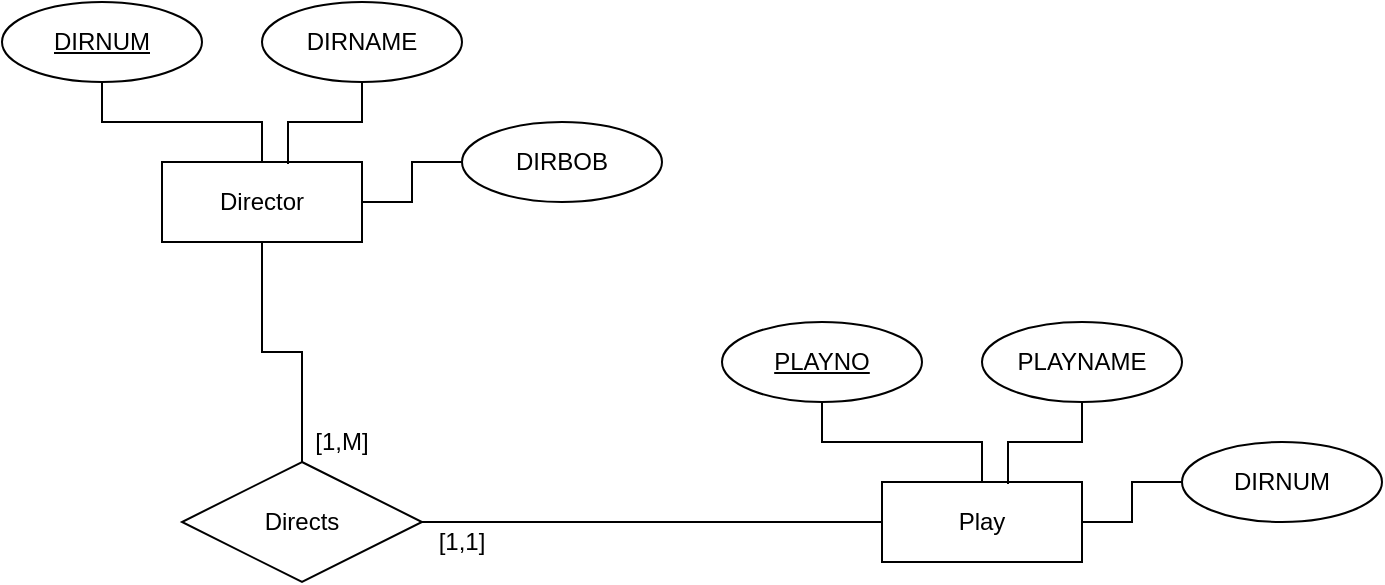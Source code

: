 <mxfile version="14.4.2" type="github">
  <diagram id="4LhmkvDG1Y-rJ-ftEP_h" name="Page-1">
    <mxGraphModel dx="1422" dy="762" grid="1" gridSize="10" guides="1" tooltips="1" connect="1" arrows="1" fold="1" page="1" pageScale="1" pageWidth="850" pageHeight="1100" math="0" shadow="0">
      <root>
        <mxCell id="0" />
        <mxCell id="1" parent="0" />
        <mxCell id="DdXwnSEyYQ42FIH6IjHl-29" style="edgeStyle=orthogonalEdgeStyle;rounded=0;orthogonalLoop=1;jettySize=auto;html=1;exitX=0.5;exitY=1;exitDx=0;exitDy=0;entryX=0.5;entryY=0;entryDx=0;entryDy=0;endArrow=none;endFill=0;" edge="1" parent="1" source="DdXwnSEyYQ42FIH6IjHl-14" target="DdXwnSEyYQ42FIH6IjHl-28">
          <mxGeometry relative="1" as="geometry" />
        </mxCell>
        <mxCell id="DdXwnSEyYQ42FIH6IjHl-14" value="Director" style="whiteSpace=wrap;html=1;align=center;" vertex="1" parent="1">
          <mxGeometry x="130" y="140" width="100" height="40" as="geometry" />
        </mxCell>
        <mxCell id="DdXwnSEyYQ42FIH6IjHl-18" style="edgeStyle=orthogonalEdgeStyle;rounded=0;orthogonalLoop=1;jettySize=auto;html=1;exitX=0.5;exitY=1;exitDx=0;exitDy=0;entryX=0.5;entryY=0;entryDx=0;entryDy=0;endArrow=none;endFill=0;" edge="1" parent="1" source="DdXwnSEyYQ42FIH6IjHl-15" target="DdXwnSEyYQ42FIH6IjHl-14">
          <mxGeometry relative="1" as="geometry" />
        </mxCell>
        <mxCell id="DdXwnSEyYQ42FIH6IjHl-15" value="DIRNUM" style="ellipse;whiteSpace=wrap;html=1;align=center;fontStyle=4;" vertex="1" parent="1">
          <mxGeometry x="50" y="60" width="100" height="40" as="geometry" />
        </mxCell>
        <mxCell id="DdXwnSEyYQ42FIH6IjHl-19" style="edgeStyle=orthogonalEdgeStyle;rounded=0;orthogonalLoop=1;jettySize=auto;html=1;exitX=0.5;exitY=1;exitDx=0;exitDy=0;entryX=0.63;entryY=0.025;entryDx=0;entryDy=0;entryPerimeter=0;endArrow=none;endFill=0;" edge="1" parent="1" source="DdXwnSEyYQ42FIH6IjHl-16" target="DdXwnSEyYQ42FIH6IjHl-14">
          <mxGeometry relative="1" as="geometry" />
        </mxCell>
        <mxCell id="DdXwnSEyYQ42FIH6IjHl-16" value="DIRNAME" style="ellipse;whiteSpace=wrap;html=1;align=center;" vertex="1" parent="1">
          <mxGeometry x="180" y="60" width="100" height="40" as="geometry" />
        </mxCell>
        <mxCell id="DdXwnSEyYQ42FIH6IjHl-20" style="edgeStyle=orthogonalEdgeStyle;rounded=0;orthogonalLoop=1;jettySize=auto;html=1;exitX=0;exitY=0.5;exitDx=0;exitDy=0;entryX=1;entryY=0.5;entryDx=0;entryDy=0;endArrow=none;endFill=0;" edge="1" parent="1" source="DdXwnSEyYQ42FIH6IjHl-17" target="DdXwnSEyYQ42FIH6IjHl-14">
          <mxGeometry relative="1" as="geometry" />
        </mxCell>
        <mxCell id="DdXwnSEyYQ42FIH6IjHl-17" value="DIRBOB" style="ellipse;whiteSpace=wrap;html=1;align=center;" vertex="1" parent="1">
          <mxGeometry x="280" y="120" width="100" height="40" as="geometry" />
        </mxCell>
        <mxCell id="DdXwnSEyYQ42FIH6IjHl-21" value="Play" style="whiteSpace=wrap;html=1;align=center;" vertex="1" parent="1">
          <mxGeometry x="490" y="300" width="100" height="40" as="geometry" />
        </mxCell>
        <mxCell id="DdXwnSEyYQ42FIH6IjHl-22" style="edgeStyle=orthogonalEdgeStyle;rounded=0;orthogonalLoop=1;jettySize=auto;html=1;exitX=0.5;exitY=1;exitDx=0;exitDy=0;entryX=0.5;entryY=0;entryDx=0;entryDy=0;endArrow=none;endFill=0;" edge="1" parent="1" source="DdXwnSEyYQ42FIH6IjHl-23" target="DdXwnSEyYQ42FIH6IjHl-21">
          <mxGeometry relative="1" as="geometry" />
        </mxCell>
        <mxCell id="DdXwnSEyYQ42FIH6IjHl-23" value="PLAYNO" style="ellipse;whiteSpace=wrap;html=1;align=center;fontStyle=4;" vertex="1" parent="1">
          <mxGeometry x="410" y="220" width="100" height="40" as="geometry" />
        </mxCell>
        <mxCell id="DdXwnSEyYQ42FIH6IjHl-24" style="edgeStyle=orthogonalEdgeStyle;rounded=0;orthogonalLoop=1;jettySize=auto;html=1;exitX=0.5;exitY=1;exitDx=0;exitDy=0;entryX=0.63;entryY=0.025;entryDx=0;entryDy=0;entryPerimeter=0;endArrow=none;endFill=0;" edge="1" parent="1" source="DdXwnSEyYQ42FIH6IjHl-25" target="DdXwnSEyYQ42FIH6IjHl-21">
          <mxGeometry relative="1" as="geometry" />
        </mxCell>
        <mxCell id="DdXwnSEyYQ42FIH6IjHl-25" value="PLAYNAME" style="ellipse;whiteSpace=wrap;html=1;align=center;" vertex="1" parent="1">
          <mxGeometry x="540" y="220" width="100" height="40" as="geometry" />
        </mxCell>
        <mxCell id="DdXwnSEyYQ42FIH6IjHl-26" style="edgeStyle=orthogonalEdgeStyle;rounded=0;orthogonalLoop=1;jettySize=auto;html=1;exitX=0;exitY=0.5;exitDx=0;exitDy=0;entryX=1;entryY=0.5;entryDx=0;entryDy=0;endArrow=none;endFill=0;" edge="1" parent="1" source="DdXwnSEyYQ42FIH6IjHl-27" target="DdXwnSEyYQ42FIH6IjHl-21">
          <mxGeometry relative="1" as="geometry" />
        </mxCell>
        <mxCell id="DdXwnSEyYQ42FIH6IjHl-27" value="DIRNUM" style="ellipse;whiteSpace=wrap;html=1;align=center;" vertex="1" parent="1">
          <mxGeometry x="640" y="280" width="100" height="40" as="geometry" />
        </mxCell>
        <mxCell id="DdXwnSEyYQ42FIH6IjHl-30" style="edgeStyle=orthogonalEdgeStyle;rounded=0;orthogonalLoop=1;jettySize=auto;html=1;exitX=1;exitY=0.5;exitDx=0;exitDy=0;entryX=0;entryY=0.5;entryDx=0;entryDy=0;endArrow=none;endFill=0;" edge="1" parent="1" source="DdXwnSEyYQ42FIH6IjHl-28" target="DdXwnSEyYQ42FIH6IjHl-21">
          <mxGeometry relative="1" as="geometry" />
        </mxCell>
        <mxCell id="DdXwnSEyYQ42FIH6IjHl-28" value="Directs" style="shape=rhombus;perimeter=rhombusPerimeter;whiteSpace=wrap;html=1;align=center;" vertex="1" parent="1">
          <mxGeometry x="140" y="290" width="120" height="60" as="geometry" />
        </mxCell>
        <mxCell id="DdXwnSEyYQ42FIH6IjHl-31" value="[1,M]" style="text;html=1;strokeColor=none;fillColor=none;align=center;verticalAlign=middle;whiteSpace=wrap;rounded=0;" vertex="1" parent="1">
          <mxGeometry x="200" y="270" width="40" height="20" as="geometry" />
        </mxCell>
        <mxCell id="DdXwnSEyYQ42FIH6IjHl-32" value="[1,1]" style="text;html=1;strokeColor=none;fillColor=none;align=center;verticalAlign=middle;whiteSpace=wrap;rounded=0;" vertex="1" parent="1">
          <mxGeometry x="260" y="320" width="40" height="20" as="geometry" />
        </mxCell>
      </root>
    </mxGraphModel>
  </diagram>
</mxfile>
